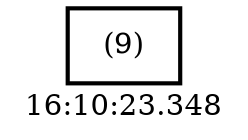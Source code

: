 digraph  g{ graph[label = "16:10:23.348"]
node [shape=rectangle, color=black, fontcolor=black, style=bold] edge [color=black] 0 [label="(9)"] ; 
}

